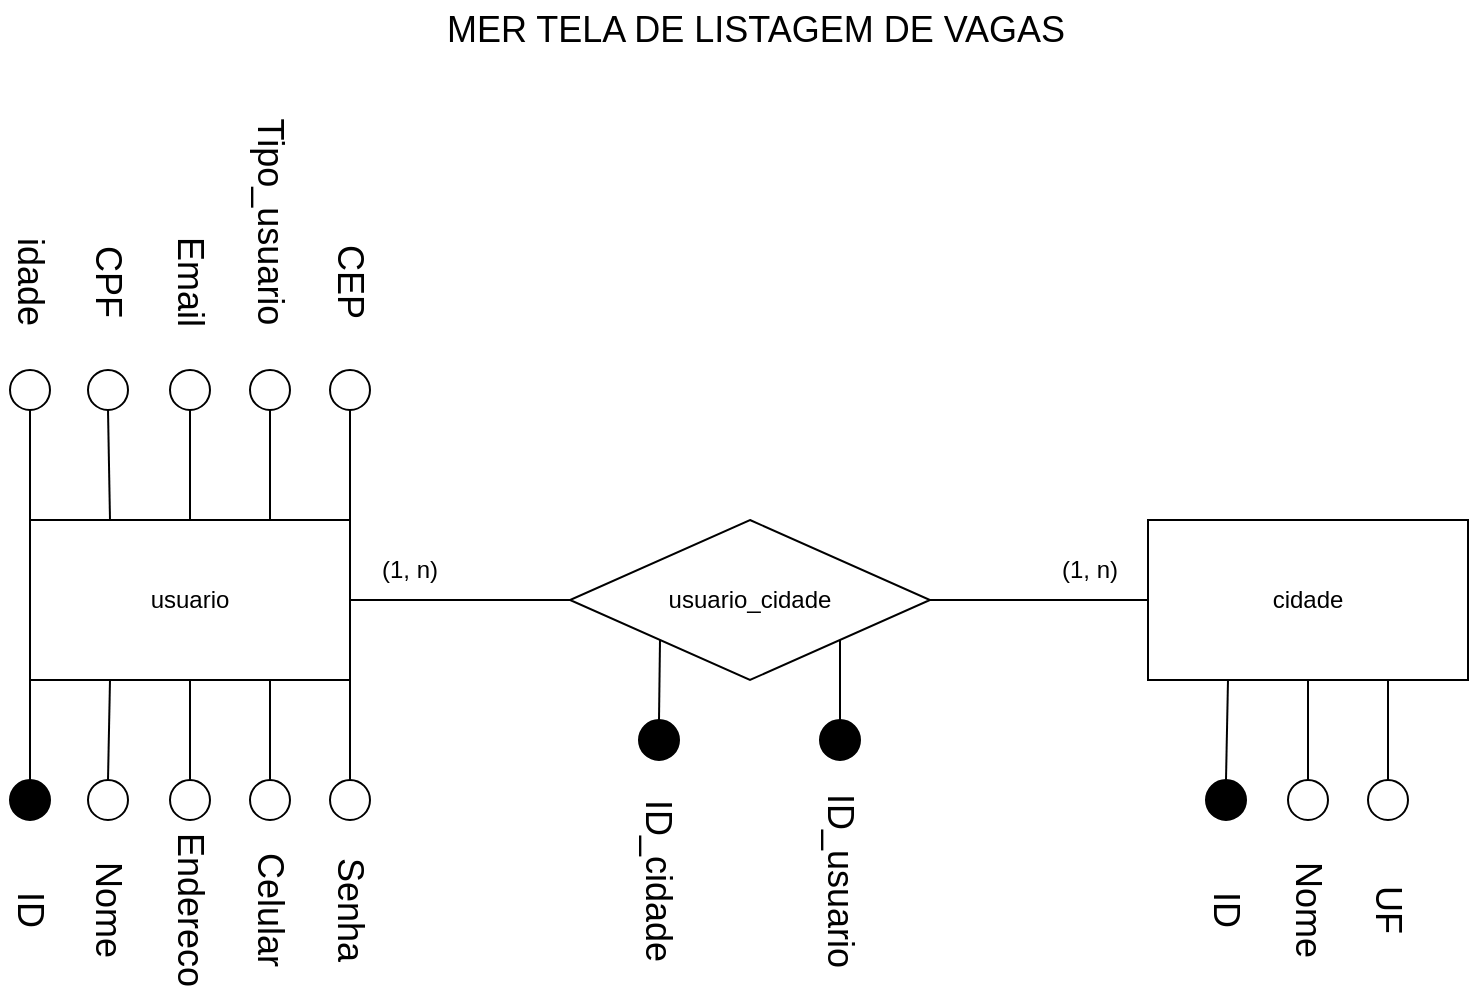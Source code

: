 <mxfile version="20.8.10" type="device"><diagram name="Página-1" id="49ChyUxOX3ig4t__MyXS"><mxGraphModel dx="1036" dy="606" grid="1" gridSize="10" guides="1" tooltips="1" connect="1" arrows="1" fold="1" page="1" pageScale="1" pageWidth="827" pageHeight="1169" math="0" shadow="0"><root><mxCell id="0"/><mxCell id="1" parent="0"/><mxCell id="oFJ-YZ0ALQoqBtDVKh8i-1" value="usuario" style="rounded=0;whiteSpace=wrap;html=1;" parent="1" vertex="1"><mxGeometry x="65" y="310" width="160" height="80" as="geometry"/></mxCell><mxCell id="oFJ-YZ0ALQoqBtDVKh8i-4" value="usuario_cidade" style="rhombus;whiteSpace=wrap;html=1;" parent="1" vertex="1"><mxGeometry x="335" y="310" width="180" height="80" as="geometry"/></mxCell><mxCell id="oFJ-YZ0ALQoqBtDVKh8i-5" value="" style="endArrow=none;html=1;rounded=0;entryX=0;entryY=0.5;entryDx=0;entryDy=0;exitX=1;exitY=0.5;exitDx=0;exitDy=0;" parent="1" source="oFJ-YZ0ALQoqBtDVKh8i-4" target="oFJ-YZ0ALQoqBtDVKh8i-32" edge="1"><mxGeometry width="50" height="50" relative="1" as="geometry"><mxPoint x="519" y="360" as="sourcePoint"/><mxPoint x="625" y="350" as="targetPoint"/></mxGeometry></mxCell><mxCell id="oFJ-YZ0ALQoqBtDVKh8i-6" value="" style="endArrow=none;html=1;rounded=0;exitX=1;exitY=0.5;exitDx=0;exitDy=0;entryX=0;entryY=0.5;entryDx=0;entryDy=0;" parent="1" source="oFJ-YZ0ALQoqBtDVKh8i-1" target="oFJ-YZ0ALQoqBtDVKh8i-4" edge="1"><mxGeometry width="50" height="50" relative="1" as="geometry"><mxPoint x="519" y="360" as="sourcePoint"/><mxPoint x="569" y="310" as="targetPoint"/></mxGeometry></mxCell><mxCell id="oFJ-YZ0ALQoqBtDVKh8i-7" value="&lt;font style=&quot;font-size: 18px;&quot;&gt;MER TELA DE LISTAGEM DE VAGAS&lt;/font&gt;" style="text;html=1;strokeColor=none;fillColor=none;align=center;verticalAlign=middle;whiteSpace=wrap;rounded=0;" parent="1" vertex="1"><mxGeometry x="255" y="50" width="346" height="30" as="geometry"/></mxCell><mxCell id="oFJ-YZ0ALQoqBtDVKh8i-8" value="(1, n)" style="text;html=1;strokeColor=none;fillColor=none;align=center;verticalAlign=middle;whiteSpace=wrap;rounded=0;" parent="1" vertex="1"><mxGeometry x="225" y="320" width="60" height="30" as="geometry"/></mxCell><mxCell id="oFJ-YZ0ALQoqBtDVKh8i-9" value="(1, n)" style="text;html=1;strokeColor=none;fillColor=none;align=center;verticalAlign=middle;whiteSpace=wrap;rounded=0;" parent="1" vertex="1"><mxGeometry x="565" y="320" width="60" height="30" as="geometry"/></mxCell><mxCell id="oFJ-YZ0ALQoqBtDVKh8i-11" value="" style="ellipse;whiteSpace=wrap;html=1;aspect=fixed;fontSize=18;fillColor=#000000;" parent="1" vertex="1"><mxGeometry x="55" y="440" width="20" height="20" as="geometry"/></mxCell><mxCell id="oFJ-YZ0ALQoqBtDVKh8i-12" value="" style="ellipse;whiteSpace=wrap;html=1;aspect=fixed;fontSize=18;" parent="1" vertex="1"><mxGeometry x="215" y="440" width="20" height="20" as="geometry"/></mxCell><mxCell id="oFJ-YZ0ALQoqBtDVKh8i-17" value="" style="endArrow=none;html=1;rounded=0;fontSize=18;exitX=0;exitY=1;exitDx=0;exitDy=0;entryX=0.5;entryY=0;entryDx=0;entryDy=0;" parent="1" source="oFJ-YZ0ALQoqBtDVKh8i-1" target="oFJ-YZ0ALQoqBtDVKh8i-11" edge="1"><mxGeometry width="50" height="50" relative="1" as="geometry"><mxPoint x="411" y="430" as="sourcePoint"/><mxPoint x="461" y="380" as="targetPoint"/></mxGeometry></mxCell><mxCell id="oFJ-YZ0ALQoqBtDVKh8i-20" value="" style="endArrow=none;html=1;rounded=0;fontSize=18;exitX=1;exitY=1;exitDx=0;exitDy=0;entryX=0.5;entryY=0;entryDx=0;entryDy=0;" parent="1" source="oFJ-YZ0ALQoqBtDVKh8i-1" target="oFJ-YZ0ALQoqBtDVKh8i-12" edge="1"><mxGeometry width="50" height="50" relative="1" as="geometry"><mxPoint x="411" y="430" as="sourcePoint"/><mxPoint x="461" y="380" as="targetPoint"/></mxGeometry></mxCell><mxCell id="oFJ-YZ0ALQoqBtDVKh8i-21" value="" style="ellipse;whiteSpace=wrap;html=1;aspect=fixed;fontSize=18;" parent="1" vertex="1"><mxGeometry x="175" y="440" width="20" height="20" as="geometry"/></mxCell><mxCell id="oFJ-YZ0ALQoqBtDVKh8i-22" value="" style="endArrow=none;html=1;rounded=0;fontSize=18;exitX=0.5;exitY=0;exitDx=0;exitDy=0;entryX=0.75;entryY=1;entryDx=0;entryDy=0;" parent="1" source="oFJ-YZ0ALQoqBtDVKh8i-21" target="oFJ-YZ0ALQoqBtDVKh8i-1" edge="1"><mxGeometry width="50" height="50" relative="1" as="geometry"><mxPoint x="411" y="430" as="sourcePoint"/><mxPoint x="461" y="380" as="targetPoint"/></mxGeometry></mxCell><mxCell id="oFJ-YZ0ALQoqBtDVKh8i-23" value="" style="ellipse;whiteSpace=wrap;html=1;aspect=fixed;fontSize=18;" parent="1" vertex="1"><mxGeometry x="135" y="440" width="20" height="20" as="geometry"/></mxCell><mxCell id="oFJ-YZ0ALQoqBtDVKh8i-24" value="" style="endArrow=none;html=1;rounded=0;fontSize=18;exitX=0.5;exitY=0;exitDx=0;exitDy=0;entryX=0.5;entryY=1;entryDx=0;entryDy=0;" parent="1" source="oFJ-YZ0ALQoqBtDVKh8i-23" target="oFJ-YZ0ALQoqBtDVKh8i-1" edge="1"><mxGeometry width="50" height="50" relative="1" as="geometry"><mxPoint x="411" y="430" as="sourcePoint"/><mxPoint x="461" y="380" as="targetPoint"/></mxGeometry></mxCell><mxCell id="oFJ-YZ0ALQoqBtDVKh8i-25" value="" style="ellipse;whiteSpace=wrap;html=1;aspect=fixed;fontSize=18;" parent="1" vertex="1"><mxGeometry x="94" y="440" width="20" height="20" as="geometry"/></mxCell><mxCell id="oFJ-YZ0ALQoqBtDVKh8i-26" value="" style="endArrow=none;html=1;rounded=0;fontSize=18;exitX=0.5;exitY=0;exitDx=0;exitDy=0;entryX=0.25;entryY=1;entryDx=0;entryDy=0;" parent="1" source="oFJ-YZ0ALQoqBtDVKh8i-25" target="oFJ-YZ0ALQoqBtDVKh8i-1" edge="1"><mxGeometry width="50" height="50" relative="1" as="geometry"><mxPoint x="411" y="430" as="sourcePoint"/><mxPoint x="461" y="380" as="targetPoint"/></mxGeometry></mxCell><mxCell id="oFJ-YZ0ALQoqBtDVKh8i-27" value="ID" style="text;html=1;strokeColor=none;fillColor=none;align=center;verticalAlign=middle;whiteSpace=wrap;rounded=0;fontSize=18;rotation=90;" parent="1" vertex="1"><mxGeometry x="35" y="490" width="60" height="30" as="geometry"/></mxCell><mxCell id="oFJ-YZ0ALQoqBtDVKh8i-28" value="Nome" style="text;html=1;strokeColor=none;fillColor=none;align=center;verticalAlign=middle;whiteSpace=wrap;rounded=0;fontSize=18;rotation=90;" parent="1" vertex="1"><mxGeometry x="74" y="490" width="60" height="30" as="geometry"/></mxCell><mxCell id="oFJ-YZ0ALQoqBtDVKh8i-29" value="Endereco" style="text;html=1;strokeColor=none;fillColor=none;align=center;verticalAlign=middle;whiteSpace=wrap;rounded=0;fontSize=18;rotation=90;" parent="1" vertex="1"><mxGeometry x="115" y="490" width="60" height="30" as="geometry"/></mxCell><mxCell id="oFJ-YZ0ALQoqBtDVKh8i-30" value="Celular" style="text;html=1;strokeColor=none;fillColor=none;align=center;verticalAlign=middle;whiteSpace=wrap;rounded=0;fontSize=18;rotation=90;" parent="1" vertex="1"><mxGeometry x="155" y="490" width="60" height="30" as="geometry"/></mxCell><mxCell id="oFJ-YZ0ALQoqBtDVKh8i-31" value="Senha" style="text;html=1;strokeColor=none;fillColor=none;align=center;verticalAlign=middle;whiteSpace=wrap;rounded=0;fontSize=18;rotation=90;" parent="1" vertex="1"><mxGeometry x="195" y="490" width="60" height="30" as="geometry"/></mxCell><mxCell id="oFJ-YZ0ALQoqBtDVKh8i-32" value="cidade" style="rounded=0;whiteSpace=wrap;html=1;" parent="1" vertex="1"><mxGeometry x="624" y="310" width="160" height="80" as="geometry"/></mxCell><mxCell id="oFJ-YZ0ALQoqBtDVKh8i-33" value="" style="ellipse;whiteSpace=wrap;html=1;aspect=fixed;fontSize=18;fillColor=#000000;" parent="1" vertex="1"><mxGeometry x="653" y="440" width="20" height="20" as="geometry"/></mxCell><mxCell id="oFJ-YZ0ALQoqBtDVKh8i-37" value="" style="ellipse;whiteSpace=wrap;html=1;aspect=fixed;fontSize=18;" parent="1" vertex="1"><mxGeometry x="734" y="440" width="20" height="20" as="geometry"/></mxCell><mxCell id="oFJ-YZ0ALQoqBtDVKh8i-38" value="" style="endArrow=none;html=1;rounded=0;fontSize=18;exitX=0.5;exitY=0;exitDx=0;exitDy=0;entryX=0.75;entryY=1;entryDx=0;entryDy=0;" parent="1" source="oFJ-YZ0ALQoqBtDVKh8i-37" target="oFJ-YZ0ALQoqBtDVKh8i-32" edge="1"><mxGeometry width="50" height="50" relative="1" as="geometry"><mxPoint x="970" y="430" as="sourcePoint"/><mxPoint x="1020" y="380" as="targetPoint"/></mxGeometry></mxCell><mxCell id="oFJ-YZ0ALQoqBtDVKh8i-39" value="" style="ellipse;whiteSpace=wrap;html=1;aspect=fixed;fontSize=18;" parent="1" vertex="1"><mxGeometry x="694" y="440" width="20" height="20" as="geometry"/></mxCell><mxCell id="oFJ-YZ0ALQoqBtDVKh8i-40" value="" style="endArrow=none;html=1;rounded=0;fontSize=18;exitX=0.5;exitY=0;exitDx=0;exitDy=0;entryX=0.5;entryY=1;entryDx=0;entryDy=0;" parent="1" source="oFJ-YZ0ALQoqBtDVKh8i-39" target="oFJ-YZ0ALQoqBtDVKh8i-32" edge="1"><mxGeometry width="50" height="50" relative="1" as="geometry"><mxPoint x="970" y="430" as="sourcePoint"/><mxPoint x="1020" y="380" as="targetPoint"/></mxGeometry></mxCell><mxCell id="oFJ-YZ0ALQoqBtDVKh8i-42" value="" style="endArrow=none;html=1;rounded=0;fontSize=18;exitX=0.5;exitY=0;exitDx=0;exitDy=0;entryX=0.25;entryY=1;entryDx=0;entryDy=0;" parent="1" source="oFJ-YZ0ALQoqBtDVKh8i-33" target="oFJ-YZ0ALQoqBtDVKh8i-32" edge="1"><mxGeometry width="50" height="50" relative="1" as="geometry"><mxPoint x="663" y="440" as="sourcePoint"/><mxPoint x="1020" y="380" as="targetPoint"/></mxGeometry></mxCell><mxCell id="oFJ-YZ0ALQoqBtDVKh8i-44" value="ID" style="text;html=1;strokeColor=none;fillColor=none;align=center;verticalAlign=middle;whiteSpace=wrap;rounded=0;fontSize=18;rotation=90;" parent="1" vertex="1"><mxGeometry x="633" y="490" width="60" height="30" as="geometry"/></mxCell><mxCell id="oFJ-YZ0ALQoqBtDVKh8i-45" value="Nome" style="text;html=1;strokeColor=none;fillColor=none;align=center;verticalAlign=middle;whiteSpace=wrap;rounded=0;fontSize=18;rotation=90;" parent="1" vertex="1"><mxGeometry x="674" y="490" width="60" height="30" as="geometry"/></mxCell><mxCell id="oFJ-YZ0ALQoqBtDVKh8i-46" value="UF" style="text;html=1;strokeColor=none;fillColor=none;align=center;verticalAlign=middle;whiteSpace=wrap;rounded=0;fontSize=18;rotation=90;" parent="1" vertex="1"><mxGeometry x="714" y="490" width="60" height="30" as="geometry"/></mxCell><mxCell id="oFJ-YZ0ALQoqBtDVKh8i-50" value="" style="ellipse;whiteSpace=wrap;html=1;aspect=fixed;fontSize=18;fillColor=#000000;" parent="1" vertex="1"><mxGeometry x="460" y="410" width="20" height="20" as="geometry"/></mxCell><mxCell id="oFJ-YZ0ALQoqBtDVKh8i-51" value="ID_usuario" style="text;html=1;strokeColor=none;fillColor=none;align=center;verticalAlign=middle;whiteSpace=wrap;rounded=0;fontSize=18;rotation=90;" parent="1" vertex="1"><mxGeometry x="425" y="475.5" width="91" height="30" as="geometry"/></mxCell><mxCell id="oFJ-YZ0ALQoqBtDVKh8i-52" value="" style="endArrow=none;html=1;rounded=0;fontSize=18;entryX=1;entryY=1;entryDx=0;entryDy=0;exitX=0.5;exitY=0;exitDx=0;exitDy=0;" parent="1" source="oFJ-YZ0ALQoqBtDVKh8i-50" target="oFJ-YZ0ALQoqBtDVKh8i-4" edge="1"><mxGeometry width="50" height="50" relative="1" as="geometry"><mxPoint x="451" y="430" as="sourcePoint"/><mxPoint x="501" y="380" as="targetPoint"/></mxGeometry></mxCell><mxCell id="oFJ-YZ0ALQoqBtDVKh8i-53" value="" style="ellipse;whiteSpace=wrap;html=1;aspect=fixed;fontSize=18;fillColor=#000000;" parent="1" vertex="1"><mxGeometry x="369.5" y="410" width="20" height="20" as="geometry"/></mxCell><mxCell id="oFJ-YZ0ALQoqBtDVKh8i-54" value="ID_cidade" style="text;html=1;strokeColor=none;fillColor=none;align=center;verticalAlign=middle;whiteSpace=wrap;rounded=0;fontSize=18;rotation=90;" parent="1" vertex="1"><mxGeometry x="334" y="475.5" width="91" height="30" as="geometry"/></mxCell><mxCell id="oFJ-YZ0ALQoqBtDVKh8i-56" value="" style="endArrow=none;html=1;rounded=0;fontSize=18;exitX=0.5;exitY=0;exitDx=0;exitDy=0;entryX=0;entryY=1;entryDx=0;entryDy=0;" parent="1" source="oFJ-YZ0ALQoqBtDVKh8i-53" target="oFJ-YZ0ALQoqBtDVKh8i-4" edge="1"><mxGeometry width="50" height="50" relative="1" as="geometry"><mxPoint x="451" y="430" as="sourcePoint"/><mxPoint x="501" y="380" as="targetPoint"/></mxGeometry></mxCell><mxCell id="oFJ-YZ0ALQoqBtDVKh8i-57" value="" style="ellipse;whiteSpace=wrap;html=1;aspect=fixed;fontSize=18;" parent="1" vertex="1"><mxGeometry x="55" y="235" width="20" height="20" as="geometry"/></mxCell><mxCell id="oFJ-YZ0ALQoqBtDVKh8i-58" value="" style="ellipse;whiteSpace=wrap;html=1;aspect=fixed;fontSize=18;" parent="1" vertex="1"><mxGeometry x="215" y="235" width="20" height="20" as="geometry"/></mxCell><mxCell id="oFJ-YZ0ALQoqBtDVKh8i-59" value="" style="ellipse;whiteSpace=wrap;html=1;aspect=fixed;fontSize=18;" parent="1" vertex="1"><mxGeometry x="175" y="235" width="20" height="20" as="geometry"/></mxCell><mxCell id="oFJ-YZ0ALQoqBtDVKh8i-60" value="" style="ellipse;whiteSpace=wrap;html=1;aspect=fixed;fontSize=18;" parent="1" vertex="1"><mxGeometry x="135" y="235" width="20" height="20" as="geometry"/></mxCell><mxCell id="oFJ-YZ0ALQoqBtDVKh8i-61" value="" style="ellipse;whiteSpace=wrap;html=1;aspect=fixed;fontSize=18;" parent="1" vertex="1"><mxGeometry x="94" y="235" width="20" height="20" as="geometry"/></mxCell><mxCell id="oFJ-YZ0ALQoqBtDVKh8i-62" value="" style="endArrow=none;html=1;rounded=0;fontSize=18;entryX=0.5;entryY=1;entryDx=0;entryDy=0;exitX=0;exitY=0;exitDx=0;exitDy=0;" parent="1" source="oFJ-YZ0ALQoqBtDVKh8i-1" target="oFJ-YZ0ALQoqBtDVKh8i-57" edge="1"><mxGeometry width="50" height="50" relative="1" as="geometry"><mxPoint x="445" y="330" as="sourcePoint"/><mxPoint x="495" y="280" as="targetPoint"/></mxGeometry></mxCell><mxCell id="oFJ-YZ0ALQoqBtDVKh8i-63" value="" style="endArrow=none;html=1;rounded=0;fontSize=18;entryX=0.5;entryY=1;entryDx=0;entryDy=0;exitX=0.25;exitY=0;exitDx=0;exitDy=0;" parent="1" source="oFJ-YZ0ALQoqBtDVKh8i-1" target="oFJ-YZ0ALQoqBtDVKh8i-61" edge="1"><mxGeometry width="50" height="50" relative="1" as="geometry"><mxPoint x="445" y="330" as="sourcePoint"/><mxPoint x="495" y="280" as="targetPoint"/></mxGeometry></mxCell><mxCell id="oFJ-YZ0ALQoqBtDVKh8i-64" value="" style="endArrow=none;html=1;rounded=0;fontSize=18;entryX=0.5;entryY=1;entryDx=0;entryDy=0;exitX=0.5;exitY=0;exitDx=0;exitDy=0;" parent="1" source="oFJ-YZ0ALQoqBtDVKh8i-1" target="oFJ-YZ0ALQoqBtDVKh8i-60" edge="1"><mxGeometry width="50" height="50" relative="1" as="geometry"><mxPoint x="445" y="330" as="sourcePoint"/><mxPoint x="495" y="280" as="targetPoint"/></mxGeometry></mxCell><mxCell id="oFJ-YZ0ALQoqBtDVKh8i-65" value="" style="endArrow=none;html=1;rounded=0;fontSize=18;entryX=0.5;entryY=1;entryDx=0;entryDy=0;exitX=0.75;exitY=0;exitDx=0;exitDy=0;" parent="1" source="oFJ-YZ0ALQoqBtDVKh8i-1" target="oFJ-YZ0ALQoqBtDVKh8i-59" edge="1"><mxGeometry width="50" height="50" relative="1" as="geometry"><mxPoint x="445" y="330" as="sourcePoint"/><mxPoint x="495" y="280" as="targetPoint"/></mxGeometry></mxCell><mxCell id="oFJ-YZ0ALQoqBtDVKh8i-66" value="" style="endArrow=none;html=1;rounded=0;fontSize=18;entryX=0.5;entryY=1;entryDx=0;entryDy=0;exitX=1;exitY=0;exitDx=0;exitDy=0;" parent="1" source="oFJ-YZ0ALQoqBtDVKh8i-1" target="oFJ-YZ0ALQoqBtDVKh8i-58" edge="1"><mxGeometry width="50" height="50" relative="1" as="geometry"><mxPoint x="445" y="330" as="sourcePoint"/><mxPoint x="495" y="280" as="targetPoint"/></mxGeometry></mxCell><mxCell id="oFJ-YZ0ALQoqBtDVKh8i-68" value="idade" style="text;html=1;strokeColor=none;fillColor=none;align=center;verticalAlign=middle;whiteSpace=wrap;rounded=0;fontSize=18;rotation=90;" parent="1" vertex="1"><mxGeometry x="30" y="176" width="70" height="30" as="geometry"/></mxCell><mxCell id="oFJ-YZ0ALQoqBtDVKh8i-69" value="CPF" style="text;html=1;strokeColor=none;fillColor=none;align=center;verticalAlign=middle;whiteSpace=wrap;rounded=0;fontSize=18;rotation=90;" parent="1" vertex="1"><mxGeometry x="74" y="176" width="60" height="30" as="geometry"/></mxCell><mxCell id="oFJ-YZ0ALQoqBtDVKh8i-70" value="Email" style="text;html=1;strokeColor=none;fillColor=none;align=center;verticalAlign=middle;whiteSpace=wrap;rounded=0;fontSize=18;rotation=90;" parent="1" vertex="1"><mxGeometry x="115" y="176" width="60" height="30" as="geometry"/></mxCell><mxCell id="oFJ-YZ0ALQoqBtDVKh8i-71" value="Tipo_usuario" style="text;html=1;strokeColor=none;fillColor=none;align=center;verticalAlign=middle;whiteSpace=wrap;rounded=0;fontSize=18;rotation=90;" parent="1" vertex="1"><mxGeometry x="155" y="146" width="60" height="30" as="geometry"/></mxCell><mxCell id="oFJ-YZ0ALQoqBtDVKh8i-72" value="CEP" style="text;html=1;strokeColor=none;fillColor=none;align=center;verticalAlign=middle;whiteSpace=wrap;rounded=0;fontSize=18;rotation=90;" parent="1" vertex="1"><mxGeometry x="195" y="176" width="60" height="30" as="geometry"/></mxCell></root></mxGraphModel></diagram></mxfile>